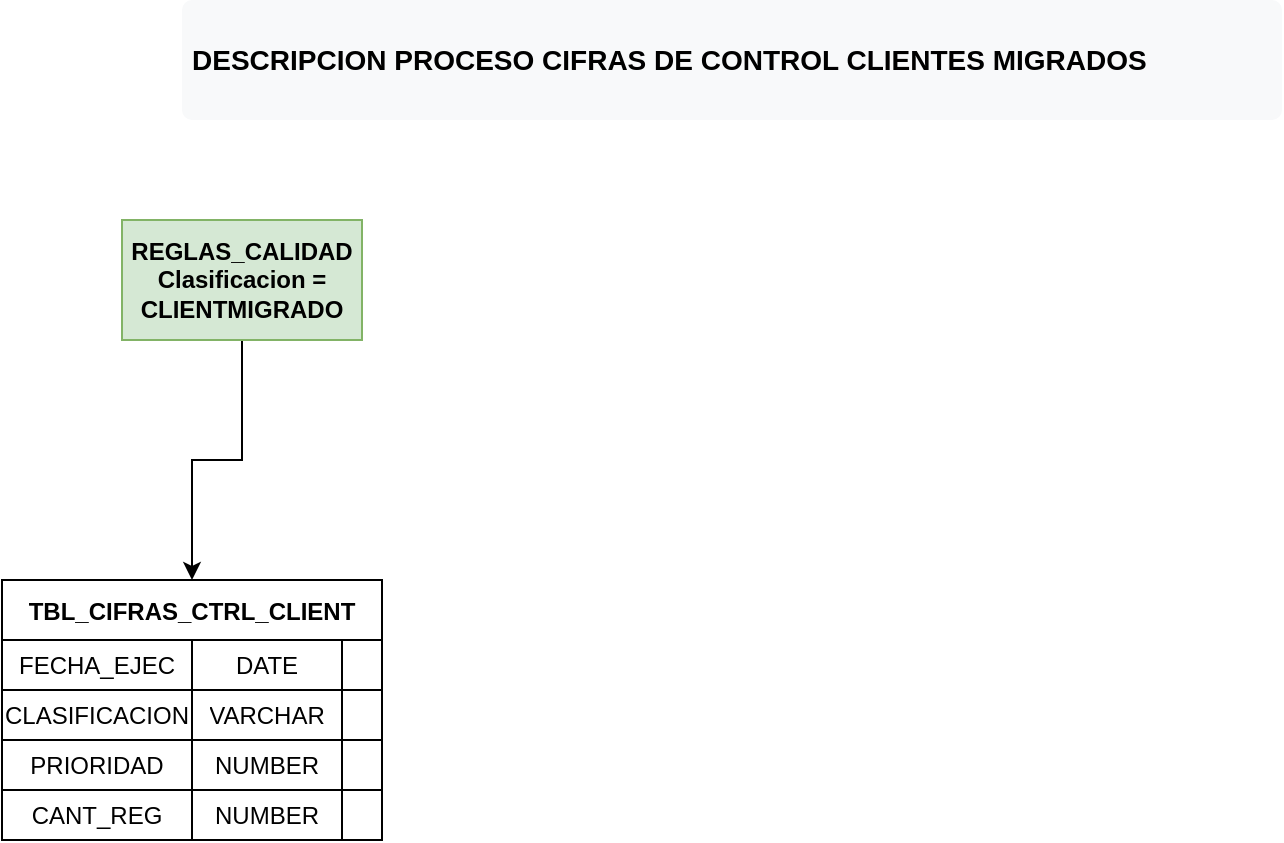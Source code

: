 <mxfile version="17.4.6" type="github"><diagram id="O4h5Qp2O2xB1x-23vfX5" name="Page-1"><mxGraphModel dx="782" dy="432" grid="1" gridSize="10" guides="1" tooltips="1" connect="1" arrows="1" fold="1" page="1" pageScale="1" pageWidth="827" pageHeight="1169" math="0" shadow="0"><root><mxCell id="0"/><mxCell id="1" parent="0"/><mxCell id="SqIqOgS3NySjWNBCgRz1-1" value="TBL_CIFRAS_CTRL_CLIENT" style="shape=table;startSize=30;container=1;collapsible=0;childLayout=tableLayout;fontStyle=1;align=center;" vertex="1" parent="1"><mxGeometry x="50" y="340" width="190" height="130" as="geometry"/></mxCell><mxCell id="SqIqOgS3NySjWNBCgRz1-2" value="" style="shape=tableRow;horizontal=0;startSize=0;swimlaneHead=0;swimlaneBody=0;top=0;left=0;bottom=0;right=0;collapsible=0;dropTarget=0;fillColor=none;points=[[0,0.5],[1,0.5]];portConstraint=eastwest;" vertex="1" parent="SqIqOgS3NySjWNBCgRz1-1"><mxGeometry y="30" width="190" height="25" as="geometry"/></mxCell><mxCell id="SqIqOgS3NySjWNBCgRz1-3" value="FECHA_EJEC" style="shape=partialRectangle;html=1;whiteSpace=wrap;connectable=0;fillColor=none;top=0;left=0;bottom=0;right=0;overflow=hidden;" vertex="1" parent="SqIqOgS3NySjWNBCgRz1-2"><mxGeometry width="95" height="25" as="geometry"><mxRectangle width="95" height="25" as="alternateBounds"/></mxGeometry></mxCell><mxCell id="SqIqOgS3NySjWNBCgRz1-4" value="DATE" style="shape=partialRectangle;html=1;whiteSpace=wrap;connectable=0;fillColor=none;top=0;left=0;bottom=0;right=0;overflow=hidden;" vertex="1" parent="SqIqOgS3NySjWNBCgRz1-2"><mxGeometry x="95" width="75" height="25" as="geometry"><mxRectangle width="75" height="25" as="alternateBounds"/></mxGeometry></mxCell><mxCell id="SqIqOgS3NySjWNBCgRz1-5" value="" style="shape=partialRectangle;html=1;whiteSpace=wrap;connectable=0;fillColor=none;top=0;left=0;bottom=0;right=0;overflow=hidden;" vertex="1" parent="SqIqOgS3NySjWNBCgRz1-2"><mxGeometry x="170" width="20" height="25" as="geometry"><mxRectangle width="20" height="25" as="alternateBounds"/></mxGeometry></mxCell><mxCell id="SqIqOgS3NySjWNBCgRz1-6" value="" style="shape=tableRow;horizontal=0;startSize=0;swimlaneHead=0;swimlaneBody=0;top=0;left=0;bottom=0;right=0;collapsible=0;dropTarget=0;fillColor=none;points=[[0,0.5],[1,0.5]];portConstraint=eastwest;" vertex="1" parent="SqIqOgS3NySjWNBCgRz1-1"><mxGeometry y="55" width="190" height="25" as="geometry"/></mxCell><mxCell id="SqIqOgS3NySjWNBCgRz1-7" value="CLASIFICACION" style="shape=partialRectangle;html=1;whiteSpace=wrap;connectable=0;fillColor=none;top=0;left=0;bottom=0;right=0;overflow=hidden;" vertex="1" parent="SqIqOgS3NySjWNBCgRz1-6"><mxGeometry width="95" height="25" as="geometry"><mxRectangle width="95" height="25" as="alternateBounds"/></mxGeometry></mxCell><mxCell id="SqIqOgS3NySjWNBCgRz1-8" value="VARCHAR" style="shape=partialRectangle;html=1;whiteSpace=wrap;connectable=0;fillColor=none;top=0;left=0;bottom=0;right=0;overflow=hidden;" vertex="1" parent="SqIqOgS3NySjWNBCgRz1-6"><mxGeometry x="95" width="75" height="25" as="geometry"><mxRectangle width="75" height="25" as="alternateBounds"/></mxGeometry></mxCell><mxCell id="SqIqOgS3NySjWNBCgRz1-9" value="" style="shape=partialRectangle;html=1;whiteSpace=wrap;connectable=0;fillColor=none;top=0;left=0;bottom=0;right=0;overflow=hidden;" vertex="1" parent="SqIqOgS3NySjWNBCgRz1-6"><mxGeometry x="170" width="20" height="25" as="geometry"><mxRectangle width="20" height="25" as="alternateBounds"/></mxGeometry></mxCell><mxCell id="SqIqOgS3NySjWNBCgRz1-10" value="" style="shape=tableRow;horizontal=0;startSize=0;swimlaneHead=0;swimlaneBody=0;top=0;left=0;bottom=0;right=0;collapsible=0;dropTarget=0;fillColor=none;points=[[0,0.5],[1,0.5]];portConstraint=eastwest;" vertex="1" parent="SqIqOgS3NySjWNBCgRz1-1"><mxGeometry y="80" width="190" height="25" as="geometry"/></mxCell><mxCell id="SqIqOgS3NySjWNBCgRz1-11" value="PRIORIDAD" style="shape=partialRectangle;html=1;whiteSpace=wrap;connectable=0;fillColor=none;top=0;left=0;bottom=0;right=0;overflow=hidden;" vertex="1" parent="SqIqOgS3NySjWNBCgRz1-10"><mxGeometry width="95" height="25" as="geometry"><mxRectangle width="95" height="25" as="alternateBounds"/></mxGeometry></mxCell><mxCell id="SqIqOgS3NySjWNBCgRz1-12" value="NUMBER" style="shape=partialRectangle;html=1;whiteSpace=wrap;connectable=0;fillColor=none;top=0;left=0;bottom=0;right=0;overflow=hidden;" vertex="1" parent="SqIqOgS3NySjWNBCgRz1-10"><mxGeometry x="95" width="75" height="25" as="geometry"><mxRectangle width="75" height="25" as="alternateBounds"/></mxGeometry></mxCell><mxCell id="SqIqOgS3NySjWNBCgRz1-13" value="" style="shape=partialRectangle;html=1;whiteSpace=wrap;connectable=0;fillColor=none;top=0;left=0;bottom=0;right=0;overflow=hidden;" vertex="1" parent="SqIqOgS3NySjWNBCgRz1-10"><mxGeometry x="170" width="20" height="25" as="geometry"><mxRectangle width="20" height="25" as="alternateBounds"/></mxGeometry></mxCell><mxCell id="SqIqOgS3NySjWNBCgRz1-18" value="" style="shape=tableRow;horizontal=0;startSize=0;swimlaneHead=0;swimlaneBody=0;top=0;left=0;bottom=0;right=0;collapsible=0;dropTarget=0;fillColor=none;points=[[0,0.5],[1,0.5]];portConstraint=eastwest;" vertex="1" parent="SqIqOgS3NySjWNBCgRz1-1"><mxGeometry y="105" width="190" height="25" as="geometry"/></mxCell><mxCell id="SqIqOgS3NySjWNBCgRz1-19" value="CANT_REG" style="shape=partialRectangle;html=1;whiteSpace=wrap;connectable=0;fillColor=none;top=0;left=0;bottom=0;right=0;overflow=hidden;" vertex="1" parent="SqIqOgS3NySjWNBCgRz1-18"><mxGeometry width="95" height="25" as="geometry"><mxRectangle width="95" height="25" as="alternateBounds"/></mxGeometry></mxCell><mxCell id="SqIqOgS3NySjWNBCgRz1-20" value="NUMBER" style="shape=partialRectangle;html=1;whiteSpace=wrap;connectable=0;fillColor=none;top=0;left=0;bottom=0;right=0;overflow=hidden;" vertex="1" parent="SqIqOgS3NySjWNBCgRz1-18"><mxGeometry x="95" width="75" height="25" as="geometry"><mxRectangle width="75" height="25" as="alternateBounds"/></mxGeometry></mxCell><mxCell id="SqIqOgS3NySjWNBCgRz1-21" value="" style="shape=partialRectangle;html=1;whiteSpace=wrap;connectable=0;fillColor=none;top=0;left=0;bottom=0;right=0;overflow=hidden;" vertex="1" parent="SqIqOgS3NySjWNBCgRz1-18"><mxGeometry x="170" width="20" height="25" as="geometry"><mxRectangle width="20" height="25" as="alternateBounds"/></mxGeometry></mxCell><mxCell id="SqIqOgS3NySjWNBCgRz1-54" style="edgeStyle=orthogonalEdgeStyle;rounded=0;orthogonalLoop=1;jettySize=auto;html=1;" edge="1" parent="1" source="SqIqOgS3NySjWNBCgRz1-52" target="SqIqOgS3NySjWNBCgRz1-1"><mxGeometry relative="1" as="geometry"/></mxCell><mxCell id="SqIqOgS3NySjWNBCgRz1-52" value="&lt;div&gt;REGLAS_CALIDAD&lt;/div&gt;&lt;div&gt;Clasificacion = CLIENTMIGRADO&lt;br&gt;&lt;/div&gt;" style="whiteSpace=wrap;html=1;startSize=30;fontStyle=1;fillColor=#d5e8d4;strokeColor=#82b366;" vertex="1" parent="1"><mxGeometry x="110" y="160" width="120" height="60" as="geometry"/></mxCell><mxCell id="SqIqOgS3NySjWNBCgRz1-55" value="DESCRIPCION PROCESO CIFRAS DE CONTROL CLIENTES MIGRADOS" style="html=1;shadow=0;dashed=0;shape=mxgraph.bootstrap.rrect;rSize=5;strokeColor=none;strokeWidth=1;fillColor=#F8F9FA;fontColor=#000000;whiteSpace=wrap;align=left;verticalAlign=middle;spacingLeft=0;fontStyle=1;fontSize=14;spacing=5;" vertex="1" parent="1"><mxGeometry x="140" y="50" width="550" height="60" as="geometry"/></mxCell></root></mxGraphModel></diagram></mxfile>
